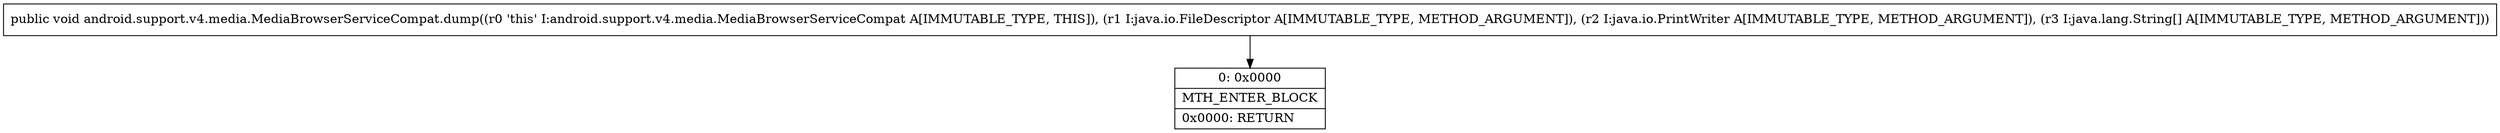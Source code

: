 digraph "CFG forandroid.support.v4.media.MediaBrowserServiceCompat.dump(Ljava\/io\/FileDescriptor;Ljava\/io\/PrintWriter;[Ljava\/lang\/String;)V" {
Node_0 [shape=record,label="{0\:\ 0x0000|MTH_ENTER_BLOCK\l|0x0000: RETURN   \l}"];
MethodNode[shape=record,label="{public void android.support.v4.media.MediaBrowserServiceCompat.dump((r0 'this' I:android.support.v4.media.MediaBrowserServiceCompat A[IMMUTABLE_TYPE, THIS]), (r1 I:java.io.FileDescriptor A[IMMUTABLE_TYPE, METHOD_ARGUMENT]), (r2 I:java.io.PrintWriter A[IMMUTABLE_TYPE, METHOD_ARGUMENT]), (r3 I:java.lang.String[] A[IMMUTABLE_TYPE, METHOD_ARGUMENT])) }"];
MethodNode -> Node_0;
}

